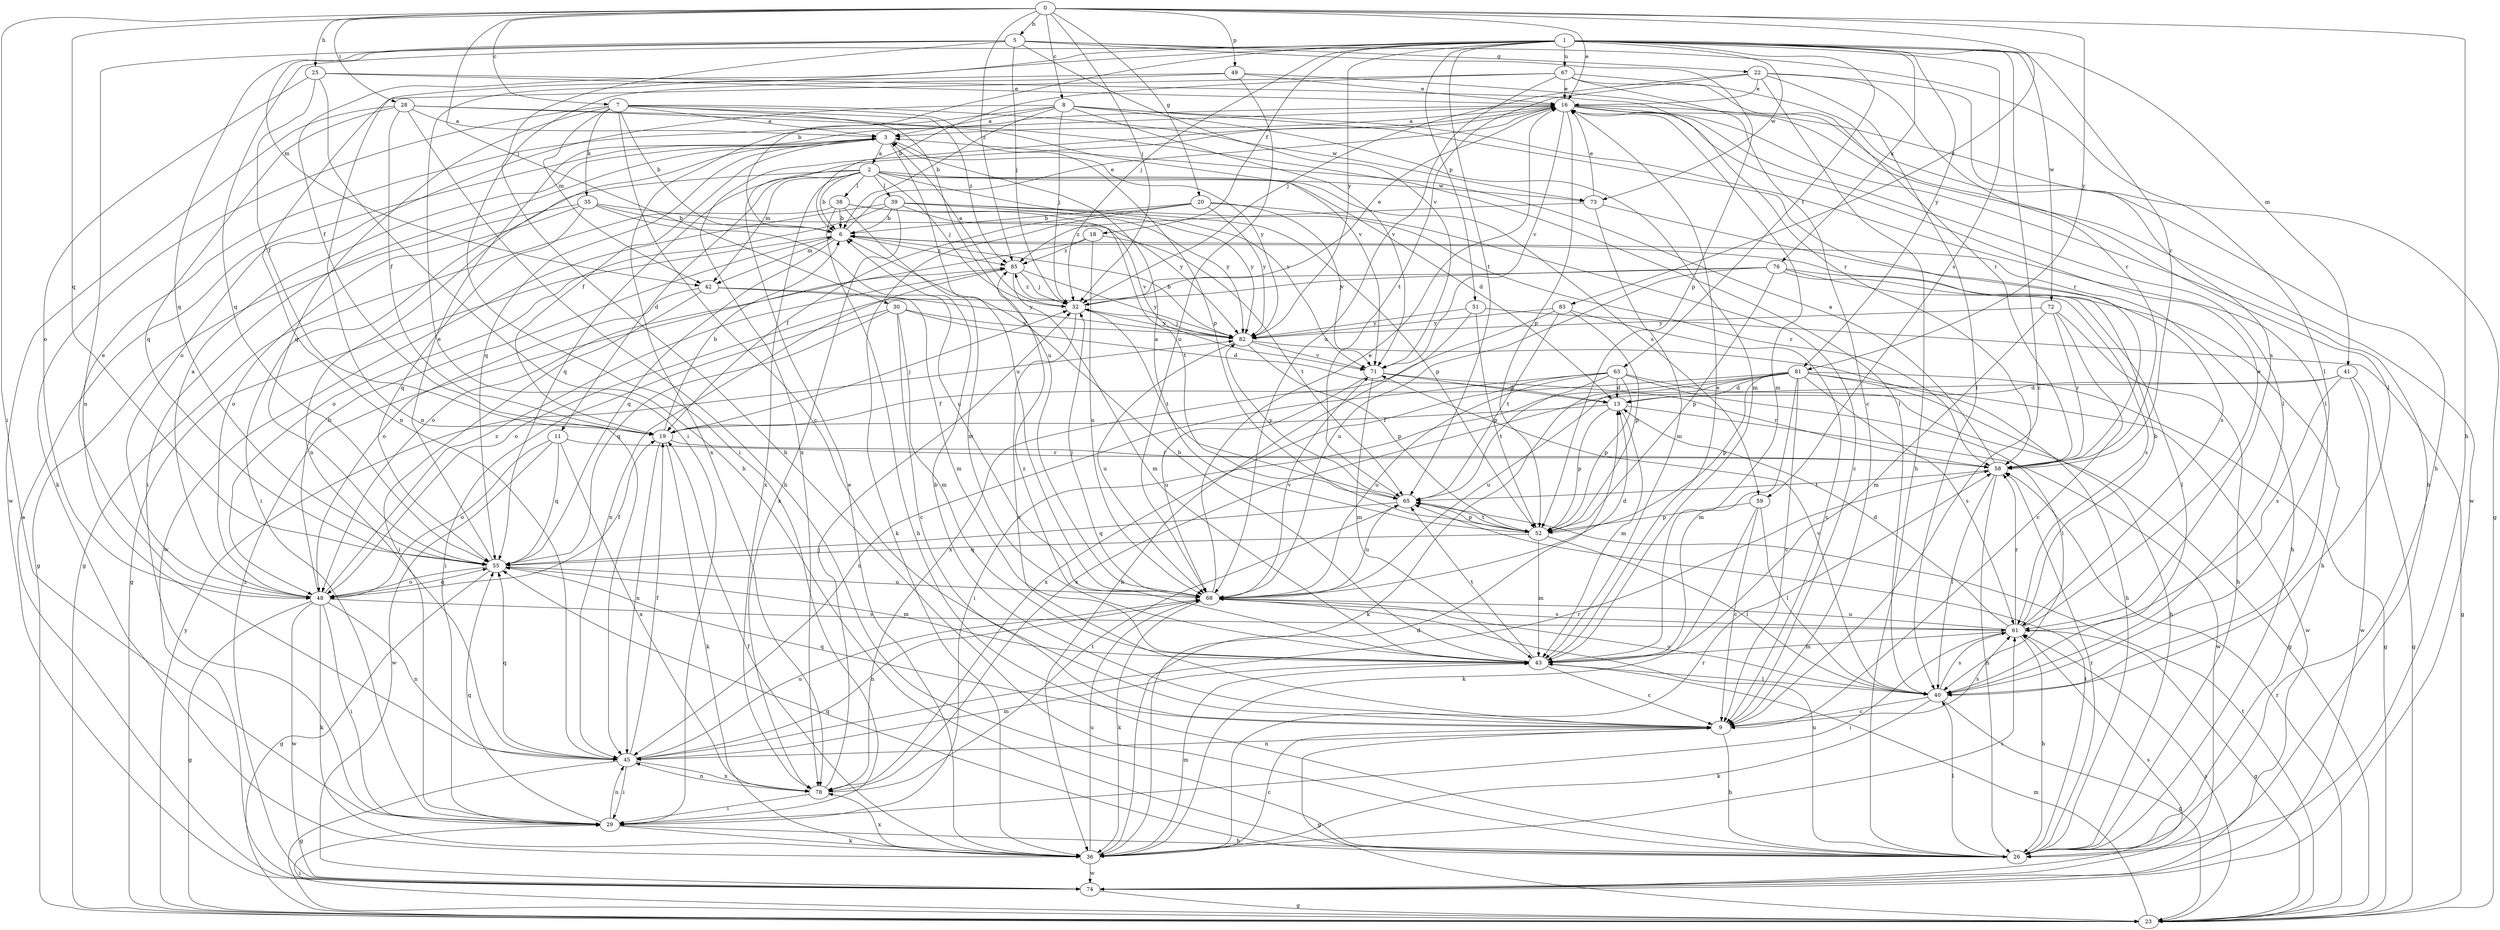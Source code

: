 strict digraph  {
0;
1;
2;
3;
5;
6;
7;
8;
9;
11;
13;
16;
18;
19;
20;
22;
23;
25;
26;
28;
29;
30;
32;
35;
36;
38;
39;
40;
41;
42;
43;
45;
48;
49;
51;
52;
55;
58;
59;
61;
63;
65;
67;
68;
71;
72;
73;
74;
76;
78;
81;
82;
83;
85;
0 -> 5  [label=b];
0 -> 7  [label=c];
0 -> 8  [label=c];
0 -> 16  [label=e];
0 -> 20  [label=g];
0 -> 25  [label=h];
0 -> 26  [label=h];
0 -> 28  [label=i];
0 -> 29  [label=i];
0 -> 30  [label=j];
0 -> 32  [label=j];
0 -> 49  [label=p];
0 -> 55  [label=q];
0 -> 81  [label=y];
0 -> 83  [label=z];
0 -> 85  [label=z];
1 -> 6  [label=b];
1 -> 9  [label=c];
1 -> 18  [label=f];
1 -> 19  [label=f];
1 -> 29  [label=i];
1 -> 32  [label=j];
1 -> 41  [label=m];
1 -> 51  [label=p];
1 -> 55  [label=q];
1 -> 58  [label=r];
1 -> 59  [label=s];
1 -> 63  [label=t];
1 -> 65  [label=t];
1 -> 67  [label=u];
1 -> 72  [label=w];
1 -> 73  [label=w];
1 -> 76  [label=x];
1 -> 81  [label=y];
1 -> 82  [label=y];
2 -> 6  [label=b];
2 -> 11  [label=d];
2 -> 13  [label=d];
2 -> 29  [label=i];
2 -> 32  [label=j];
2 -> 38  [label=l];
2 -> 39  [label=l];
2 -> 42  [label=m];
2 -> 55  [label=q];
2 -> 59  [label=s];
2 -> 71  [label=v];
2 -> 73  [label=w];
2 -> 78  [label=x];
3 -> 2  [label=a];
3 -> 19  [label=f];
3 -> 29  [label=i];
3 -> 45  [label=n];
3 -> 55  [label=q];
3 -> 68  [label=u];
3 -> 82  [label=y];
5 -> 22  [label=g];
5 -> 26  [label=h];
5 -> 32  [label=j];
5 -> 40  [label=l];
5 -> 42  [label=m];
5 -> 45  [label=n];
5 -> 52  [label=p];
5 -> 55  [label=q];
5 -> 71  [label=v];
6 -> 16  [label=e];
6 -> 23  [label=g];
6 -> 26  [label=h];
6 -> 42  [label=m];
6 -> 55  [label=q];
6 -> 85  [label=z];
7 -> 3  [label=a];
7 -> 6  [label=b];
7 -> 9  [label=c];
7 -> 35  [label=k];
7 -> 36  [label=k];
7 -> 42  [label=m];
7 -> 52  [label=p];
7 -> 55  [label=q];
7 -> 68  [label=u];
7 -> 73  [label=w];
7 -> 85  [label=z];
8 -> 3  [label=a];
8 -> 6  [label=b];
8 -> 32  [label=j];
8 -> 40  [label=l];
8 -> 43  [label=m];
8 -> 48  [label=o];
8 -> 58  [label=r];
8 -> 71  [label=v];
8 -> 78  [label=x];
9 -> 6  [label=b];
9 -> 23  [label=g];
9 -> 26  [label=h];
9 -> 45  [label=n];
9 -> 55  [label=q];
9 -> 61  [label=s];
11 -> 48  [label=o];
11 -> 55  [label=q];
11 -> 58  [label=r];
11 -> 74  [label=w];
11 -> 78  [label=x];
13 -> 19  [label=f];
13 -> 43  [label=m];
13 -> 52  [label=p];
13 -> 74  [label=w];
16 -> 3  [label=a];
16 -> 23  [label=g];
16 -> 26  [label=h];
16 -> 40  [label=l];
16 -> 43  [label=m];
16 -> 52  [label=p];
16 -> 71  [label=v];
16 -> 74  [label=w];
16 -> 78  [label=x];
18 -> 48  [label=o];
18 -> 65  [label=t];
18 -> 68  [label=u];
18 -> 85  [label=z];
19 -> 6  [label=b];
19 -> 32  [label=j];
19 -> 36  [label=k];
19 -> 45  [label=n];
19 -> 58  [label=r];
20 -> 6  [label=b];
20 -> 9  [label=c];
20 -> 19  [label=f];
20 -> 36  [label=k];
20 -> 71  [label=v];
20 -> 82  [label=y];
22 -> 16  [label=e];
22 -> 26  [label=h];
22 -> 32  [label=j];
22 -> 40  [label=l];
22 -> 58  [label=r];
22 -> 61  [label=s];
22 -> 65  [label=t];
23 -> 29  [label=i];
23 -> 43  [label=m];
23 -> 58  [label=r];
23 -> 61  [label=s];
23 -> 65  [label=t];
23 -> 82  [label=y];
25 -> 16  [label=e];
25 -> 19  [label=f];
25 -> 26  [label=h];
25 -> 48  [label=o];
25 -> 58  [label=r];
26 -> 40  [label=l];
26 -> 55  [label=q];
26 -> 58  [label=r];
26 -> 65  [label=t];
26 -> 68  [label=u];
28 -> 3  [label=a];
28 -> 19  [label=f];
28 -> 26  [label=h];
28 -> 40  [label=l];
28 -> 55  [label=q];
28 -> 71  [label=v];
28 -> 74  [label=w];
29 -> 26  [label=h];
29 -> 36  [label=k];
29 -> 45  [label=n];
29 -> 55  [label=q];
30 -> 9  [label=c];
30 -> 13  [label=d];
30 -> 29  [label=i];
30 -> 43  [label=m];
30 -> 55  [label=q];
30 -> 82  [label=y];
32 -> 3  [label=a];
32 -> 9  [label=c];
32 -> 16  [label=e];
32 -> 65  [label=t];
32 -> 82  [label=y];
32 -> 85  [label=z];
35 -> 6  [label=b];
35 -> 23  [label=g];
35 -> 48  [label=o];
35 -> 55  [label=q];
35 -> 68  [label=u];
35 -> 82  [label=y];
36 -> 9  [label=c];
36 -> 13  [label=d];
36 -> 16  [label=e];
36 -> 19  [label=f];
36 -> 43  [label=m];
36 -> 58  [label=r];
36 -> 61  [label=s];
36 -> 68  [label=u];
36 -> 74  [label=w];
36 -> 78  [label=x];
38 -> 6  [label=b];
38 -> 23  [label=g];
38 -> 26  [label=h];
38 -> 43  [label=m];
38 -> 71  [label=v];
38 -> 82  [label=y];
39 -> 6  [label=b];
39 -> 48  [label=o];
39 -> 52  [label=p];
39 -> 58  [label=r];
39 -> 65  [label=t];
39 -> 74  [label=w];
39 -> 78  [label=x];
39 -> 82  [label=y];
40 -> 9  [label=c];
40 -> 23  [label=g];
40 -> 36  [label=k];
40 -> 61  [label=s];
40 -> 68  [label=u];
40 -> 71  [label=v];
41 -> 13  [label=d];
41 -> 23  [label=g];
41 -> 61  [label=s];
41 -> 74  [label=w];
41 -> 78  [label=x];
42 -> 29  [label=i];
42 -> 43  [label=m];
42 -> 48  [label=o];
42 -> 82  [label=y];
43 -> 6  [label=b];
43 -> 9  [label=c];
43 -> 16  [label=e];
43 -> 40  [label=l];
43 -> 65  [label=t];
43 -> 85  [label=z];
45 -> 19  [label=f];
45 -> 23  [label=g];
45 -> 29  [label=i];
45 -> 43  [label=m];
45 -> 55  [label=q];
45 -> 58  [label=r];
45 -> 68  [label=u];
45 -> 78  [label=x];
48 -> 3  [label=a];
48 -> 6  [label=b];
48 -> 16  [label=e];
48 -> 19  [label=f];
48 -> 23  [label=g];
48 -> 29  [label=i];
48 -> 36  [label=k];
48 -> 45  [label=n];
48 -> 55  [label=q];
48 -> 61  [label=s];
48 -> 74  [label=w];
48 -> 85  [label=z];
49 -> 16  [label=e];
49 -> 29  [label=i];
49 -> 40  [label=l];
49 -> 45  [label=n];
49 -> 68  [label=u];
51 -> 23  [label=g];
51 -> 36  [label=k];
51 -> 52  [label=p];
51 -> 82  [label=y];
52 -> 3  [label=a];
52 -> 40  [label=l];
52 -> 43  [label=m];
52 -> 55  [label=q];
52 -> 65  [label=t];
55 -> 16  [label=e];
55 -> 23  [label=g];
55 -> 43  [label=m];
55 -> 48  [label=o];
55 -> 68  [label=u];
58 -> 3  [label=a];
58 -> 26  [label=h];
58 -> 40  [label=l];
58 -> 65  [label=t];
59 -> 9  [label=c];
59 -> 36  [label=k];
59 -> 40  [label=l];
59 -> 52  [label=p];
61 -> 6  [label=b];
61 -> 13  [label=d];
61 -> 16  [label=e];
61 -> 23  [label=g];
61 -> 26  [label=h];
61 -> 29  [label=i];
61 -> 43  [label=m];
61 -> 58  [label=r];
61 -> 68  [label=u];
63 -> 13  [label=d];
63 -> 23  [label=g];
63 -> 40  [label=l];
63 -> 45  [label=n];
63 -> 52  [label=p];
63 -> 65  [label=t];
63 -> 68  [label=u];
63 -> 78  [label=x];
65 -> 52  [label=p];
65 -> 55  [label=q];
65 -> 68  [label=u];
65 -> 82  [label=y];
67 -> 6  [label=b];
67 -> 9  [label=c];
67 -> 16  [label=e];
67 -> 26  [label=h];
67 -> 45  [label=n];
67 -> 58  [label=r];
67 -> 68  [label=u];
68 -> 13  [label=d];
68 -> 16  [label=e];
68 -> 32  [label=j];
68 -> 36  [label=k];
68 -> 45  [label=n];
68 -> 61  [label=s];
68 -> 71  [label=v];
71 -> 13  [label=d];
71 -> 43  [label=m];
71 -> 58  [label=r];
71 -> 68  [label=u];
72 -> 9  [label=c];
72 -> 26  [label=h];
72 -> 43  [label=m];
72 -> 58  [label=r];
72 -> 82  [label=y];
73 -> 16  [label=e];
73 -> 43  [label=m];
73 -> 61  [label=s];
73 -> 85  [label=z];
74 -> 3  [label=a];
74 -> 23  [label=g];
74 -> 61  [label=s];
74 -> 85  [label=z];
76 -> 26  [label=h];
76 -> 32  [label=j];
76 -> 40  [label=l];
76 -> 48  [label=o];
76 -> 52  [label=p];
76 -> 61  [label=s];
76 -> 68  [label=u];
78 -> 29  [label=i];
78 -> 32  [label=j];
78 -> 45  [label=n];
78 -> 65  [label=t];
81 -> 9  [label=c];
81 -> 13  [label=d];
81 -> 19  [label=f];
81 -> 23  [label=g];
81 -> 26  [label=h];
81 -> 29  [label=i];
81 -> 36  [label=k];
81 -> 43  [label=m];
81 -> 52  [label=p];
81 -> 61  [label=s];
81 -> 68  [label=u];
81 -> 74  [label=w];
82 -> 6  [label=b];
82 -> 26  [label=h];
82 -> 32  [label=j];
82 -> 52  [label=p];
82 -> 68  [label=u];
82 -> 71  [label=v];
83 -> 9  [label=c];
83 -> 52  [label=p];
83 -> 65  [label=t];
83 -> 78  [label=x];
83 -> 82  [label=y];
85 -> 32  [label=j];
85 -> 43  [label=m];
85 -> 45  [label=n];
85 -> 82  [label=y];
}

